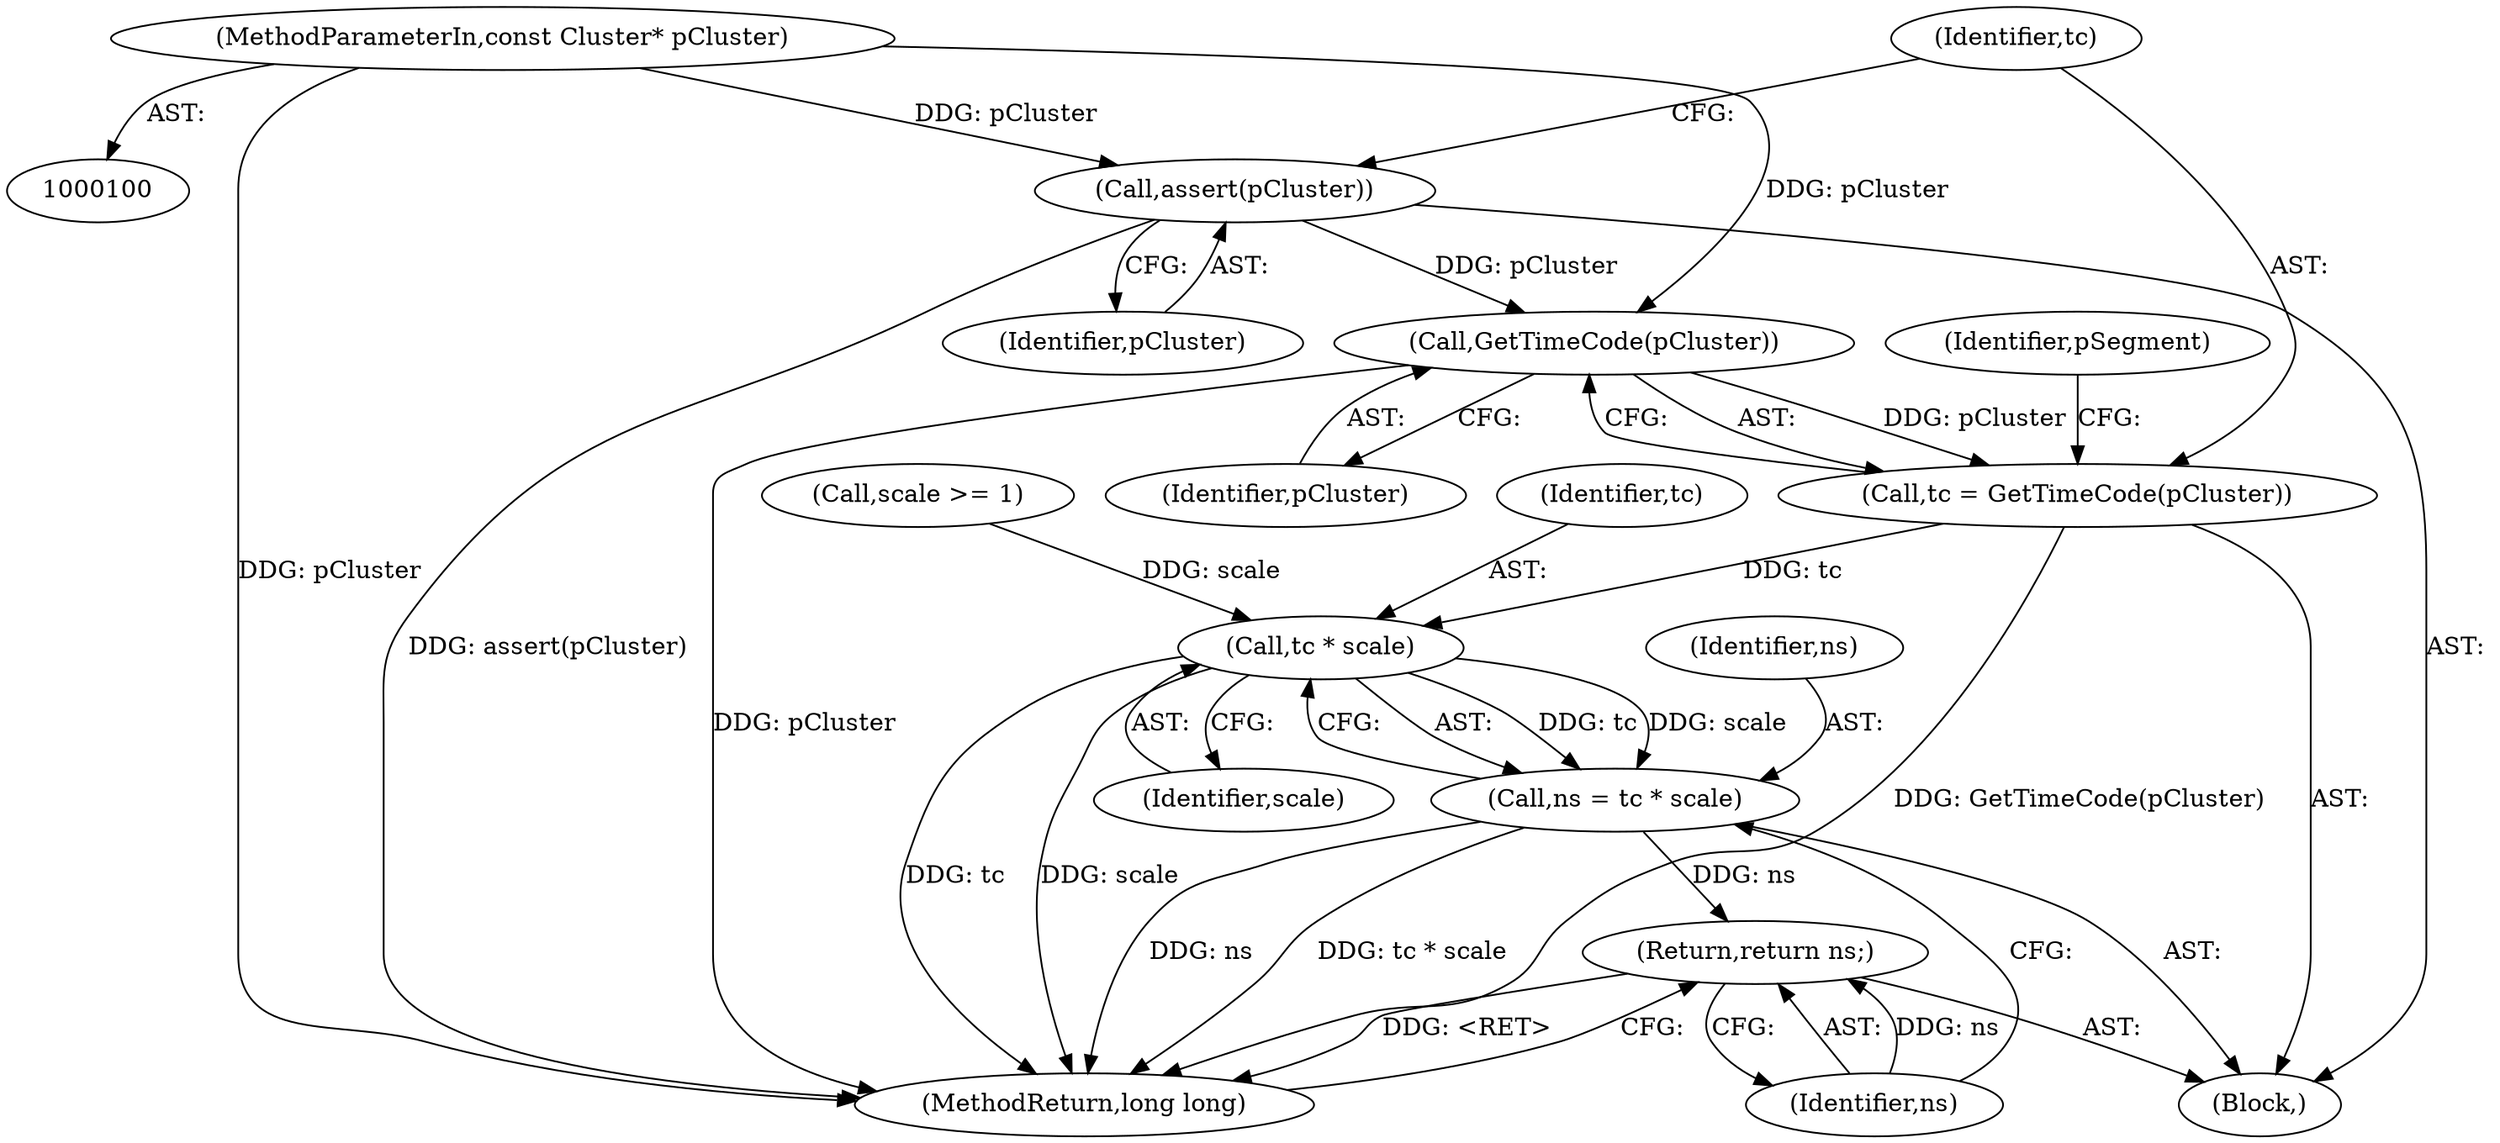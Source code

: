 digraph "1_Android_04839626ed859623901ebd3a5fd483982186b59d_125@API" {
"1000103" [label="(Call,assert(pCluster))"];
"1000101" [label="(MethodParameterIn,const Cluster* pCluster)"];
"1000108" [label="(Call,GetTimeCode(pCluster))"];
"1000106" [label="(Call,tc = GetTimeCode(pCluster))"];
"1000131" [label="(Call,tc * scale)"];
"1000129" [label="(Call,ns = tc * scale)"];
"1000134" [label="(Return,return ns;)"];
"1000107" [label="(Identifier,tc)"];
"1000136" [label="(MethodReturn,long long)"];
"1000108" [label="(Call,GetTimeCode(pCluster))"];
"1000131" [label="(Call,tc * scale)"];
"1000130" [label="(Identifier,ns)"];
"1000134" [label="(Return,return ns;)"];
"1000109" [label="(Identifier,pCluster)"];
"1000111" [label="(Identifier,pSegment)"];
"1000103" [label="(Call,assert(pCluster))"];
"1000125" [label="(Call,scale >= 1)"];
"1000102" [label="(Block,)"];
"1000133" [label="(Identifier,scale)"];
"1000104" [label="(Identifier,pCluster)"];
"1000106" [label="(Call,tc = GetTimeCode(pCluster))"];
"1000101" [label="(MethodParameterIn,const Cluster* pCluster)"];
"1000135" [label="(Identifier,ns)"];
"1000132" [label="(Identifier,tc)"];
"1000129" [label="(Call,ns = tc * scale)"];
"1000103" -> "1000102"  [label="AST: "];
"1000103" -> "1000104"  [label="CFG: "];
"1000104" -> "1000103"  [label="AST: "];
"1000107" -> "1000103"  [label="CFG: "];
"1000103" -> "1000136"  [label="DDG: assert(pCluster)"];
"1000101" -> "1000103"  [label="DDG: pCluster"];
"1000103" -> "1000108"  [label="DDG: pCluster"];
"1000101" -> "1000100"  [label="AST: "];
"1000101" -> "1000136"  [label="DDG: pCluster"];
"1000101" -> "1000108"  [label="DDG: pCluster"];
"1000108" -> "1000106"  [label="AST: "];
"1000108" -> "1000109"  [label="CFG: "];
"1000109" -> "1000108"  [label="AST: "];
"1000106" -> "1000108"  [label="CFG: "];
"1000108" -> "1000136"  [label="DDG: pCluster"];
"1000108" -> "1000106"  [label="DDG: pCluster"];
"1000106" -> "1000102"  [label="AST: "];
"1000107" -> "1000106"  [label="AST: "];
"1000111" -> "1000106"  [label="CFG: "];
"1000106" -> "1000136"  [label="DDG: GetTimeCode(pCluster)"];
"1000106" -> "1000131"  [label="DDG: tc"];
"1000131" -> "1000129"  [label="AST: "];
"1000131" -> "1000133"  [label="CFG: "];
"1000132" -> "1000131"  [label="AST: "];
"1000133" -> "1000131"  [label="AST: "];
"1000129" -> "1000131"  [label="CFG: "];
"1000131" -> "1000136"  [label="DDG: tc"];
"1000131" -> "1000136"  [label="DDG: scale"];
"1000131" -> "1000129"  [label="DDG: tc"];
"1000131" -> "1000129"  [label="DDG: scale"];
"1000125" -> "1000131"  [label="DDG: scale"];
"1000129" -> "1000102"  [label="AST: "];
"1000130" -> "1000129"  [label="AST: "];
"1000135" -> "1000129"  [label="CFG: "];
"1000129" -> "1000136"  [label="DDG: ns"];
"1000129" -> "1000136"  [label="DDG: tc * scale"];
"1000129" -> "1000134"  [label="DDG: ns"];
"1000134" -> "1000102"  [label="AST: "];
"1000134" -> "1000135"  [label="CFG: "];
"1000135" -> "1000134"  [label="AST: "];
"1000136" -> "1000134"  [label="CFG: "];
"1000134" -> "1000136"  [label="DDG: <RET>"];
"1000135" -> "1000134"  [label="DDG: ns"];
}
